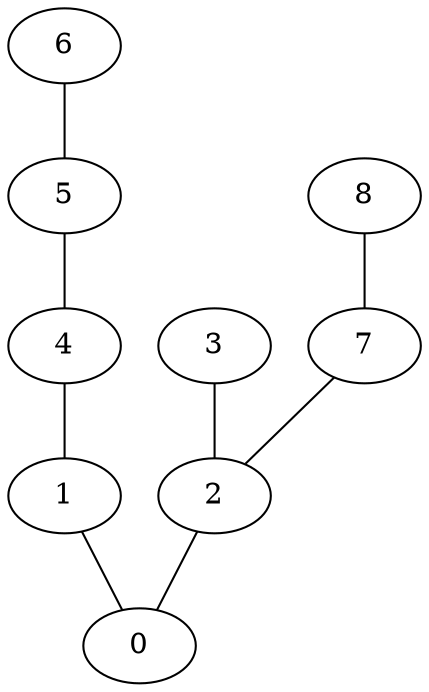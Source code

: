 graph {
    0 [ label = "0" ]
    1 [ label = "1" ]
    2 [ label = "2" ]
    3 [ label = "3" ]
    4 [ label = "4" ]
    5 [ label = "5" ]
    6 [ label = "6" ]
    7 [ label = "7" ]
    8 [ label = "8" ]
    1 -- 0 [ ]
    8 -- 7 [ ]
    2 -- 0 [ ]
    6 -- 5 [ ]
    7 -- 2 [ ]
    4 -- 1 [ ]
    3 -- 2 [ ]
    5 -- 4 [ ]
}
